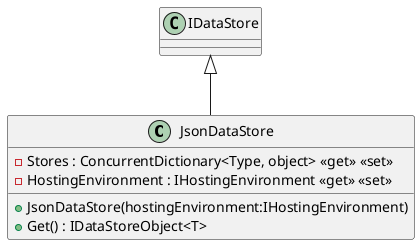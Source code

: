 @startuml
class JsonDataStore {
    - Stores : ConcurrentDictionary<Type, object> <<get>> <<set>>
    - HostingEnvironment : IHostingEnvironment <<get>> <<set>>
    + JsonDataStore(hostingEnvironment:IHostingEnvironment)
    + Get() : IDataStoreObject<T>
}
IDataStore <|-- JsonDataStore
@enduml
